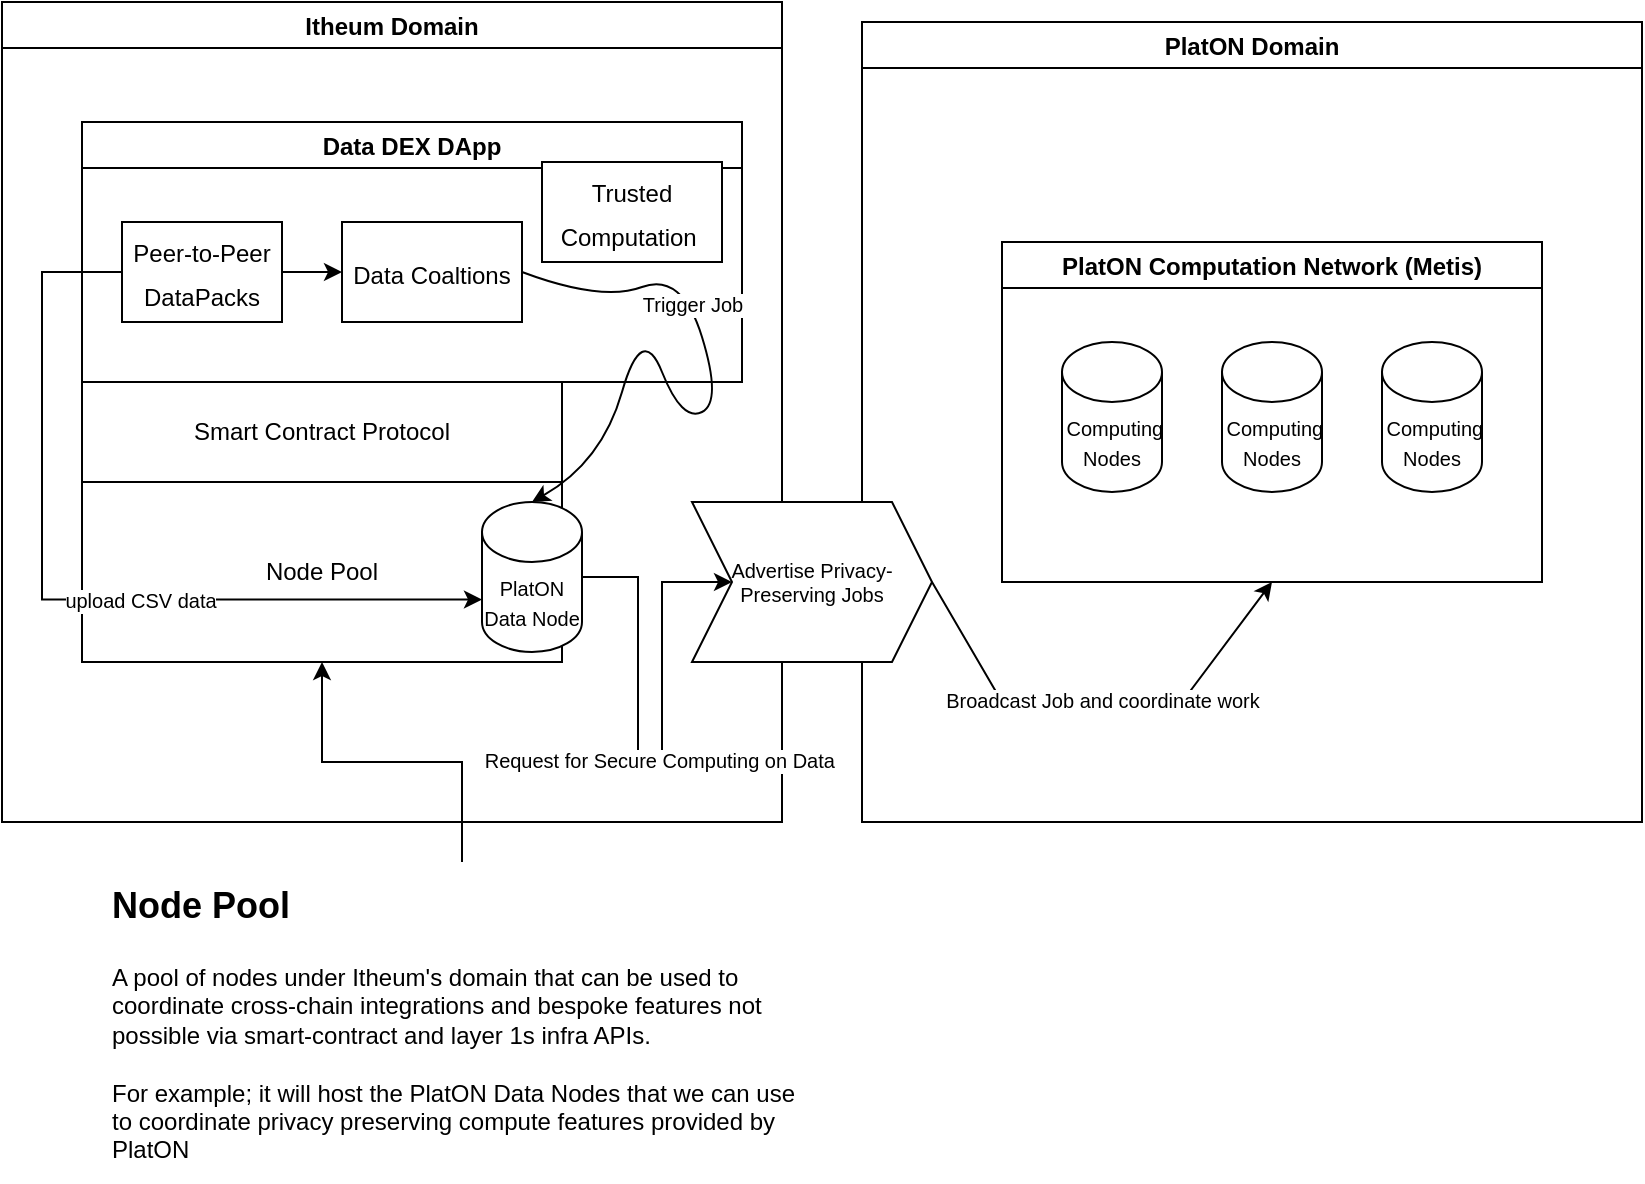 <mxfile version="15.8.6" type="github">
  <diagram id="gS-pdmRVgv5sBDelOKFj" name="Page-1">
    <mxGraphModel dx="1666" dy="801" grid="1" gridSize="10" guides="1" tooltips="1" connect="1" arrows="1" fold="1" page="1" pageScale="1" pageWidth="850" pageHeight="1100" math="0" shadow="0">
      <root>
        <mxCell id="0" />
        <mxCell id="1" parent="0" />
        <mxCell id="vCPlBNf2952G7V-WbvkT-1" value="Itheum Domain" style="swimlane;" vertex="1" parent="1">
          <mxGeometry x="20" y="80" width="390" height="410" as="geometry" />
        </mxCell>
        <mxCell id="vCPlBNf2952G7V-WbvkT-6" value="Data DEX DApp" style="swimlane;" vertex="1" parent="vCPlBNf2952G7V-WbvkT-1">
          <mxGeometry x="40" y="60" width="330" height="130" as="geometry" />
        </mxCell>
        <mxCell id="vCPlBNf2952G7V-WbvkT-14" value="&lt;font style=&quot;font-size: 12px&quot;&gt;Data Coaltions&lt;/font&gt;" style="rounded=0;whiteSpace=wrap;html=1;fontSize=18;" vertex="1" parent="vCPlBNf2952G7V-WbvkT-6">
          <mxGeometry x="130" y="50" width="90" height="50" as="geometry" />
        </mxCell>
        <mxCell id="vCPlBNf2952G7V-WbvkT-22" value="" style="edgeStyle=orthogonalEdgeStyle;rounded=0;orthogonalLoop=1;jettySize=auto;html=1;fontSize=12;" edge="1" parent="vCPlBNf2952G7V-WbvkT-6" source="vCPlBNf2952G7V-WbvkT-21" target="vCPlBNf2952G7V-WbvkT-14">
          <mxGeometry relative="1" as="geometry" />
        </mxCell>
        <mxCell id="vCPlBNf2952G7V-WbvkT-21" value="&lt;font style=&quot;font-size: 12px&quot;&gt;Peer-to-Peer DataPacks&lt;/font&gt;" style="rounded=0;whiteSpace=wrap;html=1;fontSize=18;" vertex="1" parent="vCPlBNf2952G7V-WbvkT-6">
          <mxGeometry x="20" y="50" width="80" height="50" as="geometry" />
        </mxCell>
        <mxCell id="vCPlBNf2952G7V-WbvkT-39" value="&lt;font style=&quot;font-size: 12px&quot;&gt;Trusted Computation&amp;nbsp;&lt;/font&gt;" style="rounded=0;whiteSpace=wrap;html=1;fontSize=18;" vertex="1" parent="vCPlBNf2952G7V-WbvkT-6">
          <mxGeometry x="230" y="20" width="90" height="50" as="geometry" />
        </mxCell>
        <mxCell id="vCPlBNf2952G7V-WbvkT-7" value="Smart Contract Protocol" style="rounded=0;whiteSpace=wrap;html=1;" vertex="1" parent="vCPlBNf2952G7V-WbvkT-1">
          <mxGeometry x="40" y="190" width="240" height="50" as="geometry" />
        </mxCell>
        <mxCell id="vCPlBNf2952G7V-WbvkT-9" value="Node Pool" style="rounded=0;whiteSpace=wrap;html=1;" vertex="1" parent="vCPlBNf2952G7V-WbvkT-1">
          <mxGeometry x="40" y="240" width="240" height="90" as="geometry" />
        </mxCell>
        <mxCell id="vCPlBNf2952G7V-WbvkT-23" value="&lt;font style=&quot;font-size: 10px&quot;&gt;PlatON Data Node&lt;/font&gt;" style="shape=cylinder3;whiteSpace=wrap;html=1;boundedLbl=1;backgroundOutline=1;size=15;fontSize=12;" vertex="1" parent="vCPlBNf2952G7V-WbvkT-1">
          <mxGeometry x="240" y="250" width="50" height="75" as="geometry" />
        </mxCell>
        <mxCell id="vCPlBNf2952G7V-WbvkT-24" value="" style="curved=1;endArrow=classic;html=1;rounded=0;fontSize=10;exitX=1;exitY=0.5;exitDx=0;exitDy=0;entryX=0.5;entryY=0;entryDx=0;entryDy=0;entryPerimeter=0;" edge="1" parent="vCPlBNf2952G7V-WbvkT-1" source="vCPlBNf2952G7V-WbvkT-14" target="vCPlBNf2952G7V-WbvkT-23">
          <mxGeometry width="50" height="50" relative="1" as="geometry">
            <mxPoint x="320" y="210" as="sourcePoint" />
            <mxPoint x="370" y="160" as="targetPoint" />
            <Array as="points">
              <mxPoint x="300" y="150" />
              <mxPoint x="340" y="135" />
              <mxPoint x="360" y="200" />
              <mxPoint x="340" y="210" />
              <mxPoint x="320" y="160" />
              <mxPoint x="300" y="230" />
            </Array>
          </mxGeometry>
        </mxCell>
        <mxCell id="vCPlBNf2952G7V-WbvkT-32" value="Trigger Job" style="edgeLabel;html=1;align=center;verticalAlign=middle;resizable=0;points=[];fontSize=10;" vertex="1" connectable="0" parent="vCPlBNf2952G7V-WbvkT-24">
          <mxGeometry x="-0.404" relative="1" as="geometry">
            <mxPoint as="offset" />
          </mxGeometry>
        </mxCell>
        <mxCell id="vCPlBNf2952G7V-WbvkT-30" style="edgeStyle=orthogonalEdgeStyle;rounded=0;orthogonalLoop=1;jettySize=auto;html=1;exitX=0;exitY=0.5;exitDx=0;exitDy=0;entryX=0;entryY=0;entryDx=0;entryDy=48.75;entryPerimeter=0;fontSize=10;" edge="1" parent="vCPlBNf2952G7V-WbvkT-1" source="vCPlBNf2952G7V-WbvkT-21" target="vCPlBNf2952G7V-WbvkT-23">
          <mxGeometry relative="1" as="geometry">
            <Array as="points">
              <mxPoint x="20" y="135" />
              <mxPoint x="20" y="299" />
            </Array>
          </mxGeometry>
        </mxCell>
        <mxCell id="vCPlBNf2952G7V-WbvkT-31" value="upload CSV data" style="edgeLabel;html=1;align=center;verticalAlign=middle;resizable=0;points=[];fontSize=10;" vertex="1" connectable="0" parent="vCPlBNf2952G7V-WbvkT-30">
          <mxGeometry x="0.193" relative="1" as="geometry">
            <mxPoint as="offset" />
          </mxGeometry>
        </mxCell>
        <mxCell id="vCPlBNf2952G7V-WbvkT-5" value="PlatON Domain" style="swimlane;" vertex="1" parent="1">
          <mxGeometry x="450" y="90" width="390" height="400" as="geometry" />
        </mxCell>
        <mxCell id="vCPlBNf2952G7V-WbvkT-2" value="PlatON Computation Network (Metis)" style="swimlane;" vertex="1" parent="vCPlBNf2952G7V-WbvkT-5">
          <mxGeometry x="70" y="110" width="270" height="170" as="geometry" />
        </mxCell>
        <mxCell id="vCPlBNf2952G7V-WbvkT-25" value="&lt;font style=&quot;font-size: 10px&quot;&gt;&amp;nbsp;Computing Nodes&lt;/font&gt;" style="shape=cylinder3;whiteSpace=wrap;html=1;boundedLbl=1;backgroundOutline=1;size=15;fontSize=12;" vertex="1" parent="vCPlBNf2952G7V-WbvkT-2">
          <mxGeometry x="30" y="50" width="50" height="75" as="geometry" />
        </mxCell>
        <mxCell id="vCPlBNf2952G7V-WbvkT-26" value="&lt;font style=&quot;font-size: 10px&quot;&gt;&amp;nbsp;Computing Nodes&lt;/font&gt;" style="shape=cylinder3;whiteSpace=wrap;html=1;boundedLbl=1;backgroundOutline=1;size=15;fontSize=12;" vertex="1" parent="vCPlBNf2952G7V-WbvkT-2">
          <mxGeometry x="110" y="50" width="50" height="75" as="geometry" />
        </mxCell>
        <mxCell id="vCPlBNf2952G7V-WbvkT-27" value="&lt;font style=&quot;font-size: 10px&quot;&gt;&amp;nbsp;Computing Nodes&lt;/font&gt;" style="shape=cylinder3;whiteSpace=wrap;html=1;boundedLbl=1;backgroundOutline=1;size=15;fontSize=12;" vertex="1" parent="vCPlBNf2952G7V-WbvkT-2">
          <mxGeometry x="190" y="50" width="50" height="75" as="geometry" />
        </mxCell>
        <mxCell id="vCPlBNf2952G7V-WbvkT-13" style="edgeStyle=orthogonalEdgeStyle;rounded=0;orthogonalLoop=1;jettySize=auto;html=1;fontSize=18;" edge="1" parent="1" source="vCPlBNf2952G7V-WbvkT-12" target="vCPlBNf2952G7V-WbvkT-9">
          <mxGeometry relative="1" as="geometry" />
        </mxCell>
        <mxCell id="vCPlBNf2952G7V-WbvkT-12" value="&lt;h1&gt;&lt;font style=&quot;font-size: 18px&quot;&gt;Node Pool&lt;/font&gt;&lt;/h1&gt;&lt;p&gt;A pool of nodes under Itheum&#39;s domain that can be used to coordinate cross-chain integrations and bespoke features not possible via smart-contract and layer 1s infra APIs.&lt;br&gt;&lt;br&gt;For example; it will host the PlatON Data Nodes that we can use to coordinate privacy preserving compute features provided by PlatON&lt;/p&gt;" style="text;html=1;strokeColor=none;fillColor=none;spacing=5;spacingTop=-20;whiteSpace=wrap;overflow=hidden;rounded=0;" vertex="1" parent="1">
          <mxGeometry x="70" y="510" width="360" height="160" as="geometry" />
        </mxCell>
        <mxCell id="vCPlBNf2952G7V-WbvkT-28" value="Advertise Privacy-Preserving Jobs" style="shape=step;perimeter=stepPerimeter;whiteSpace=wrap;html=1;fixedSize=1;fontSize=10;" vertex="1" parent="1">
          <mxGeometry x="365" y="330" width="120" height="80" as="geometry" />
        </mxCell>
        <mxCell id="vCPlBNf2952G7V-WbvkT-34" style="edgeStyle=orthogonalEdgeStyle;rounded=0;orthogonalLoop=1;jettySize=auto;html=1;exitX=1;exitY=0.5;exitDx=0;exitDy=0;exitPerimeter=0;entryX=0;entryY=0.5;entryDx=0;entryDy=0;fontSize=10;" edge="1" parent="1" source="vCPlBNf2952G7V-WbvkT-23" target="vCPlBNf2952G7V-WbvkT-28">
          <mxGeometry relative="1" as="geometry">
            <Array as="points">
              <mxPoint x="338" y="368" />
              <mxPoint x="338" y="460" />
              <mxPoint x="350" y="460" />
              <mxPoint x="350" y="370" />
            </Array>
          </mxGeometry>
        </mxCell>
        <mxCell id="vCPlBNf2952G7V-WbvkT-35" value="&amp;nbsp;Request for Secure Computing on Data" style="edgeLabel;html=1;align=center;verticalAlign=middle;resizable=0;points=[];fontSize=10;" vertex="1" connectable="0" parent="vCPlBNf2952G7V-WbvkT-34">
          <mxGeometry x="-0.006" y="1" relative="1" as="geometry">
            <mxPoint x="1" as="offset" />
          </mxGeometry>
        </mxCell>
        <mxCell id="vCPlBNf2952G7V-WbvkT-37" value="" style="endArrow=classic;html=1;rounded=0;fontSize=10;entryX=0.5;entryY=1;entryDx=0;entryDy=0;exitX=1;exitY=0.5;exitDx=0;exitDy=0;" edge="1" parent="1" source="vCPlBNf2952G7V-WbvkT-28" target="vCPlBNf2952G7V-WbvkT-2">
          <mxGeometry width="50" height="50" relative="1" as="geometry">
            <mxPoint x="400" y="410" as="sourcePoint" />
            <mxPoint x="450" y="360" as="targetPoint" />
            <Array as="points">
              <mxPoint x="520" y="430" />
              <mxPoint x="610" y="430" />
            </Array>
          </mxGeometry>
        </mxCell>
        <mxCell id="vCPlBNf2952G7V-WbvkT-38" value="Broadcast Job and coordinate work" style="edgeLabel;html=1;align=center;verticalAlign=middle;resizable=0;points=[];fontSize=10;" vertex="1" connectable="0" parent="vCPlBNf2952G7V-WbvkT-37">
          <mxGeometry x="0.019" y="1" relative="1" as="geometry">
            <mxPoint as="offset" />
          </mxGeometry>
        </mxCell>
      </root>
    </mxGraphModel>
  </diagram>
</mxfile>
